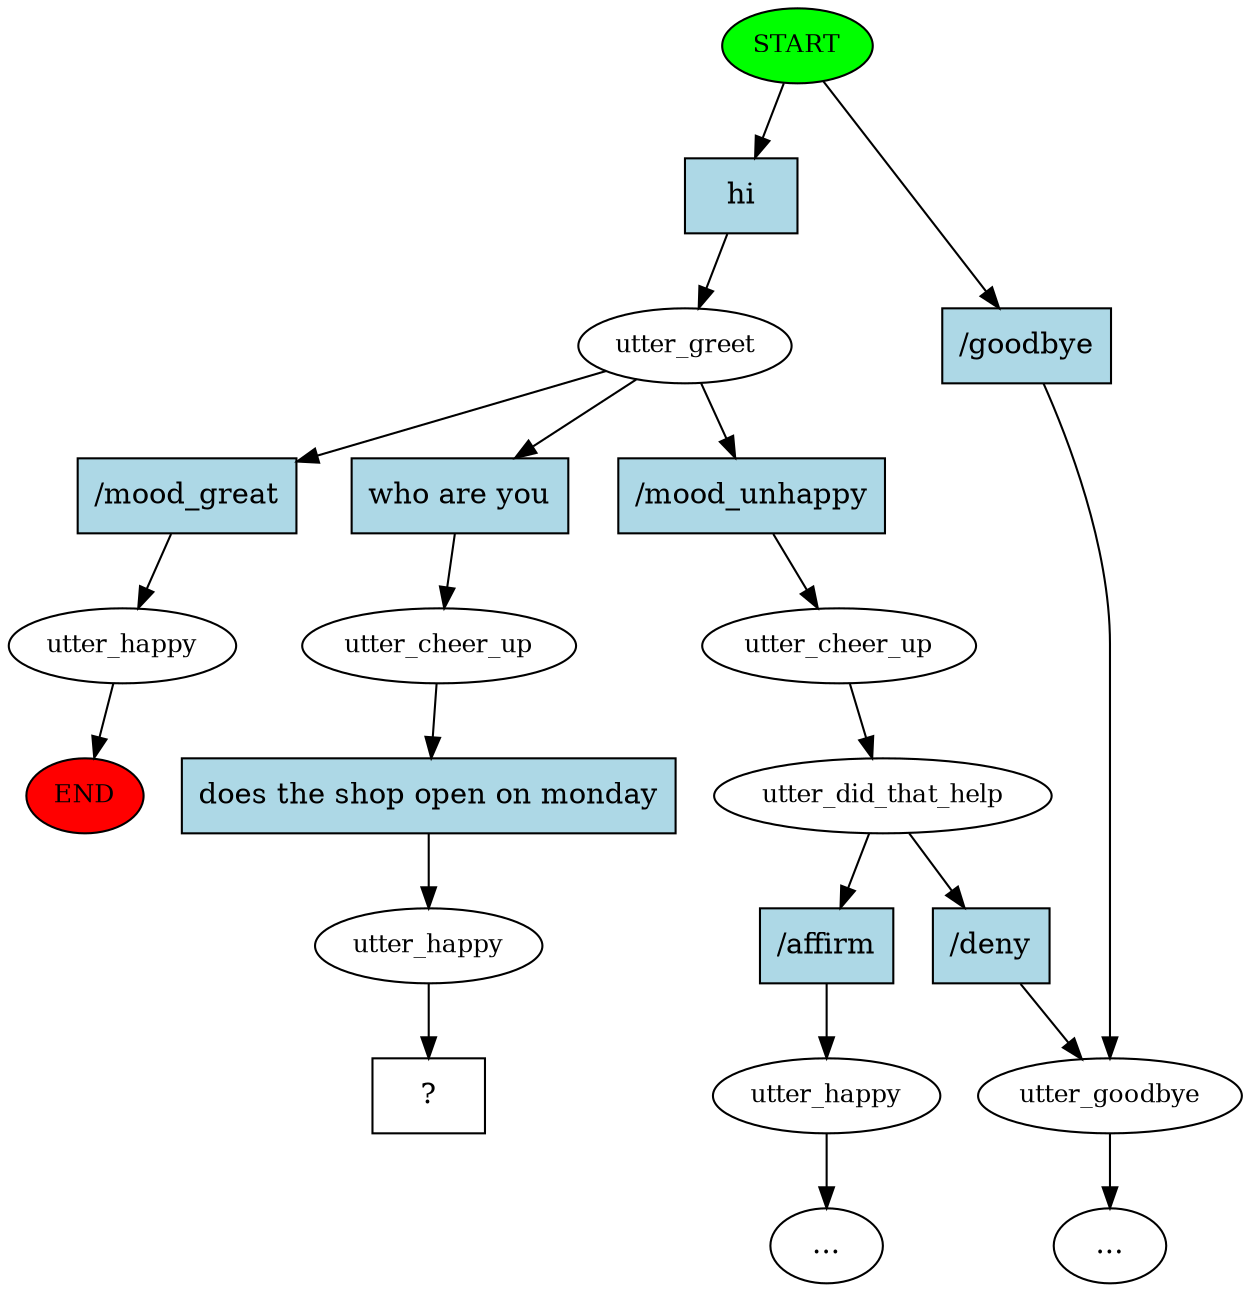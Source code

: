 digraph  {
0 [class="start active", fillcolor=green, fontsize=12, label=START, style=filled];
"-1" [class=end, fillcolor=red, fontsize=12, label=END, style=filled];
1 [class=active, fontsize=12, label=utter_greet];
2 [class="", fontsize=12, label=utter_cheer_up];
3 [class="", fontsize=12, label=utter_did_that_help];
4 [class="", fontsize=12, label=utter_happy];
"-3" [class=ellipsis, label="..."];
8 [class="", fontsize=12, label=utter_goodbye];
"-5" [class=ellipsis, label="..."];
11 [class="", fontsize=12, label=utter_happy];
13 [class=active, fontsize=12, label=utter_cheer_up];
14 [class=active, fontsize=12, label=utter_happy];
15 [class="intent dashed active", label="  ?  ", shape=rect];
16 [class="intent active", fillcolor=lightblue, label=hi, shape=rect, style=filled];
17 [class=intent, fillcolor=lightblue, label="/goodbye", shape=rect, style=filled];
18 [class=intent, fillcolor=lightblue, label="/mood_unhappy", shape=rect, style=filled];
19 [class=intent, fillcolor=lightblue, label="/mood_great", shape=rect, style=filled];
20 [class="intent active", fillcolor=lightblue, label="who\ are\ you", shape=rect, style=filled];
21 [class=intent, fillcolor=lightblue, label="/affirm", shape=rect, style=filled];
22 [class=intent, fillcolor=lightblue, label="/deny", shape=rect, style=filled];
23 [class="intent active", fillcolor=lightblue, label="does\ the\ shop\ open\ on\ monday", shape=rect, style=filled];
0 -> 16  [class=active, key=0];
0 -> 17  [class="", key=0];
1 -> 18  [class="", key=0];
1 -> 19  [class="", key=0];
1 -> 20  [class=active, key=0];
2 -> 3  [class="", key=NONE, label=""];
3 -> 21  [class="", key=0];
3 -> 22  [class="", key=0];
4 -> "-3"  [class="", key=NONE, label=""];
8 -> "-5"  [class="", key=NONE, label=""];
11 -> "-1"  [class="", key=NONE, label=""];
13 -> 23  [class=active, key=0];
14 -> 15  [class=active, key=NONE, label=""];
16 -> 1  [class=active, key=0];
17 -> 8  [class="", key=0];
18 -> 2  [class="", key=0];
19 -> 11  [class="", key=0];
20 -> 13  [class=active, key=0];
21 -> 4  [class="", key=0];
22 -> 8  [class="", key=0];
23 -> 14  [class=active, key=0];
}
